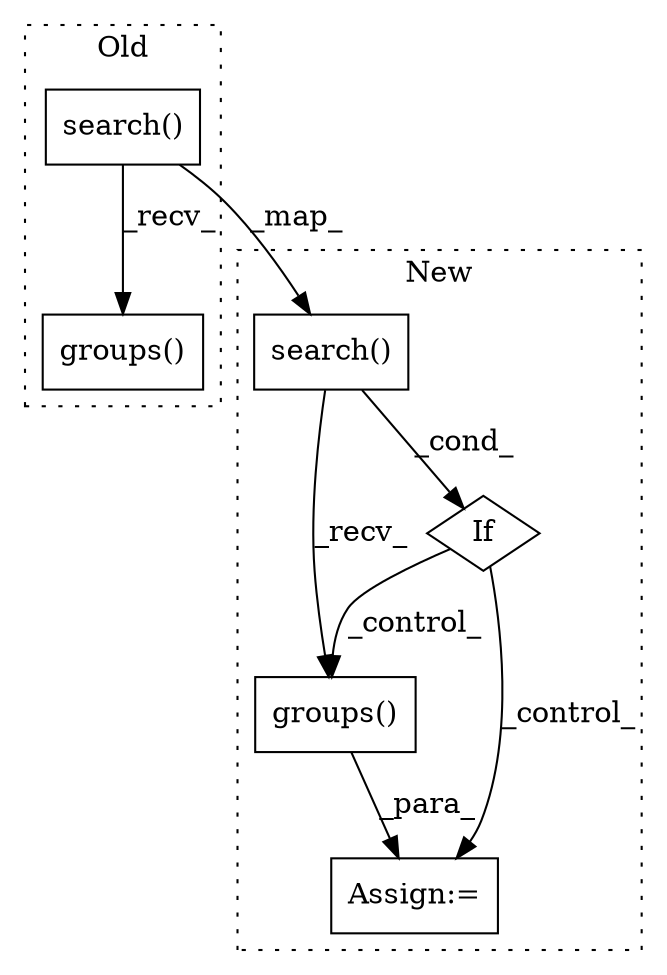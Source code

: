 digraph G {
subgraph cluster0 {
1 [label="groups()" a="75" s="4546" l="40" shape="box"];
3 [label="search()" a="75" s="4546,4576" l="23,1" shape="box"];
label = "Old";
style="dotted";
}
subgraph cluster1 {
2 [label="groups()" a="75" s="5013" l="15" shape="box"];
4 [label="search()" a="75" s="4918,4948" l="23,1" shape="box"];
5 [label="If" a="96" s="4966" l="3" shape="diamond"];
6 [label="Assign:=" a="68" s="5004" l="9" shape="box"];
label = "New";
style="dotted";
}
2 -> 6 [label="_para_"];
3 -> 1 [label="_recv_"];
3 -> 4 [label="_map_"];
4 -> 5 [label="_cond_"];
4 -> 2 [label="_recv_"];
5 -> 6 [label="_control_"];
5 -> 2 [label="_control_"];
}